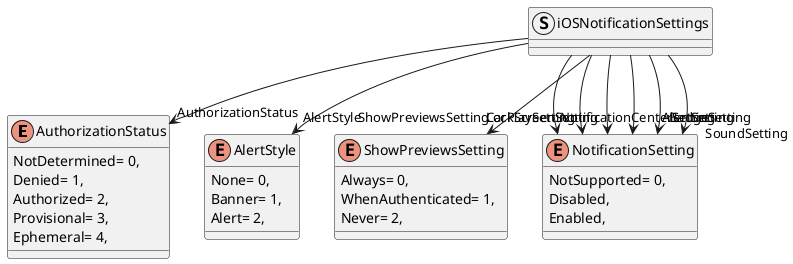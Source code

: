 @startuml
enum AuthorizationStatus {
    NotDetermined= 0,
    Denied= 1,
    Authorized= 2,
    Provisional= 3,
    Ephemeral= 4,
}
enum AlertStyle {
    None= 0,
    Banner= 1,
    Alert= 2,
}
enum ShowPreviewsSetting {
    Always= 0,
    WhenAuthenticated= 1,
    Never= 2,
}
enum NotificationSetting {
    NotSupported= 0,
    Disabled,
    Enabled,
}
struct iOSNotificationSettings {
}
iOSNotificationSettings --> "AuthorizationStatus" AuthorizationStatus
iOSNotificationSettings --> "NotificationCenterSetting" NotificationSetting
iOSNotificationSettings --> "LockScreenSetting" NotificationSetting
iOSNotificationSettings --> "CarPlaySetting" NotificationSetting
iOSNotificationSettings --> "AlertSetting" NotificationSetting
iOSNotificationSettings --> "BadgeSetting" NotificationSetting
iOSNotificationSettings --> "SoundSetting" NotificationSetting
iOSNotificationSettings --> "AlertStyle" AlertStyle
iOSNotificationSettings --> "ShowPreviewsSetting" ShowPreviewsSetting
@enduml
